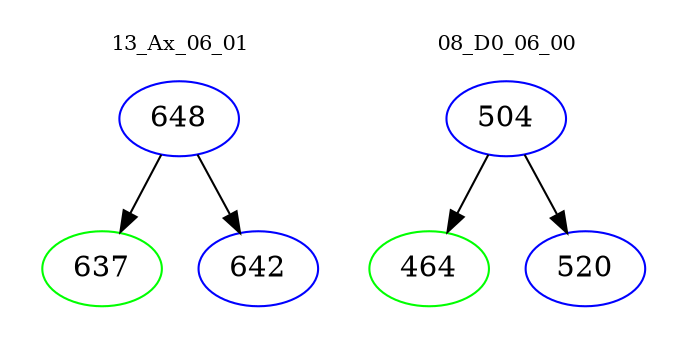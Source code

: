 digraph{
subgraph cluster_0 {
color = white
label = "13_Ax_06_01";
fontsize=10;
T0_648 [label="648", color="blue"]
T0_648 -> T0_637 [color="black"]
T0_637 [label="637", color="green"]
T0_648 -> T0_642 [color="black"]
T0_642 [label="642", color="blue"]
}
subgraph cluster_1 {
color = white
label = "08_D0_06_00";
fontsize=10;
T1_504 [label="504", color="blue"]
T1_504 -> T1_464 [color="black"]
T1_464 [label="464", color="green"]
T1_504 -> T1_520 [color="black"]
T1_520 [label="520", color="blue"]
}
}
